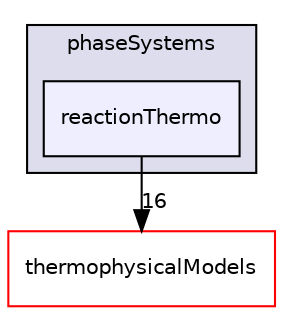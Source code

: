 digraph "src/phaseSystemModels/reactingEulerFoam/phaseSystems/reactionThermo" {
  bgcolor=transparent;
  compound=true
  node [ fontsize="10", fontname="Helvetica"];
  edge [ labelfontsize="10", labelfontname="Helvetica"];
  subgraph clusterdir_264d2d6ce5df211e174aa532bbc40de4 {
    graph [ bgcolor="#ddddee", pencolor="black", label="phaseSystems" fontname="Helvetica", fontsize="10", URL="dir_264d2d6ce5df211e174aa532bbc40de4.html"]
  dir_129faec124be9504b8822295892c1534 [shape=box, label="reactionThermo", style="filled", fillcolor="#eeeeff", pencolor="black", URL="dir_129faec124be9504b8822295892c1534.html"];
  }
  dir_2778d089ec5c4f66810b11f753867003 [shape=box label="thermophysicalModels" color="red" URL="dir_2778d089ec5c4f66810b11f753867003.html"];
  dir_129faec124be9504b8822295892c1534->dir_2778d089ec5c4f66810b11f753867003 [headlabel="16", labeldistance=1.5 headhref="dir_003296_001225.html"];
}
